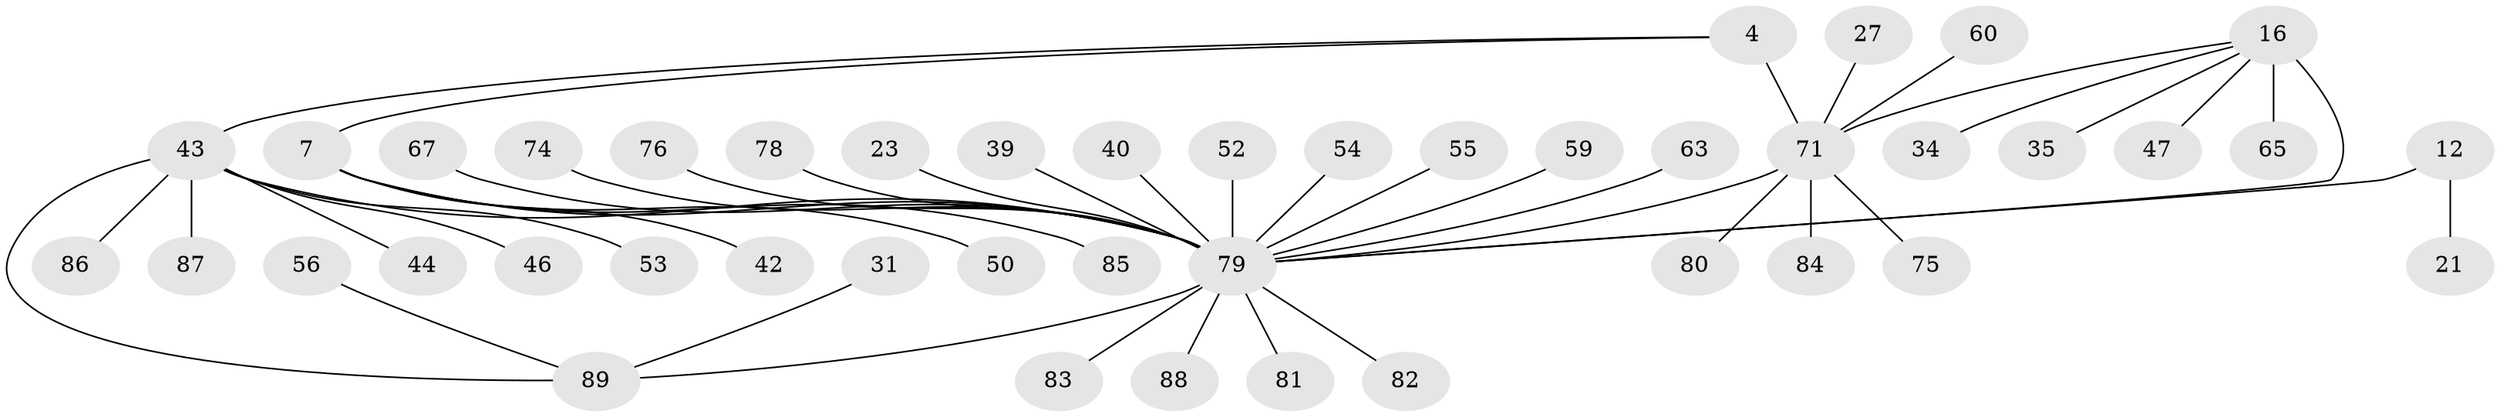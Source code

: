 // original degree distribution, {7: 0.06741573033707865, 4: 0.07865168539325842, 6: 0.0449438202247191, 5: 0.033707865168539325, 12: 0.011235955056179775, 11: 0.011235955056179775, 9: 0.02247191011235955, 1: 0.6067415730337079, 3: 0.02247191011235955, 2: 0.10112359550561797}
// Generated by graph-tools (version 1.1) at 2025/55/03/09/25 04:55:34]
// undirected, 44 vertices, 47 edges
graph export_dot {
graph [start="1"]
  node [color=gray90,style=filled];
  4 [super="+3"];
  7 [super="+5"];
  12 [super="+9"];
  16 [super="+14"];
  21;
  23;
  27;
  31;
  34;
  35;
  39;
  40;
  42;
  43 [super="+32"];
  44;
  46;
  47;
  50;
  52;
  53;
  54;
  55;
  56;
  59;
  60 [super="+45"];
  63;
  65 [super="+28"];
  67;
  71 [super="+58+2"];
  74;
  75 [super="+57"];
  76 [super="+25"];
  78;
  79 [super="+77+33+38+41+69+70+73+15"];
  80;
  81 [super="+29"];
  82;
  83 [super="+68"];
  84 [super="+72"];
  85;
  86;
  87;
  88;
  89 [super="+48+66+20"];
  4 -- 7;
  4 -- 71 [weight=4];
  4 -- 43;
  7 -- 50;
  7 -- 85;
  7 -- 42;
  7 -- 79 [weight=5];
  12 -- 21;
  12 -- 79 [weight=5];
  16 -- 34;
  16 -- 47;
  16 -- 35;
  16 -- 65;
  16 -- 79 [weight=4];
  16 -- 71;
  23 -- 79;
  27 -- 71;
  31 -- 89;
  39 -- 79;
  40 -- 79;
  43 -- 44;
  43 -- 46;
  43 -- 79;
  43 -- 53;
  43 -- 86;
  43 -- 87;
  43 -- 89 [weight=4];
  52 -- 79 [weight=2];
  54 -- 79;
  55 -- 79;
  56 -- 89;
  59 -- 79;
  60 -- 71;
  63 -- 79 [weight=2];
  67 -- 79;
  71 -- 75;
  71 -- 79;
  71 -- 80;
  71 -- 84;
  74 -- 79;
  76 -- 79;
  78 -- 79;
  79 -- 89 [weight=4];
  79 -- 82;
  79 -- 83;
  79 -- 88;
  79 -- 81;
}
